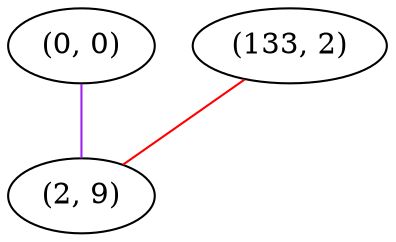 graph "" {
"(0, 0)";
"(133, 2)";
"(2, 9)";
"(0, 0)" -- "(2, 9)"  [color=purple, key=0, weight=4];
"(133, 2)" -- "(2, 9)"  [color=red, key=0, weight=1];
}
